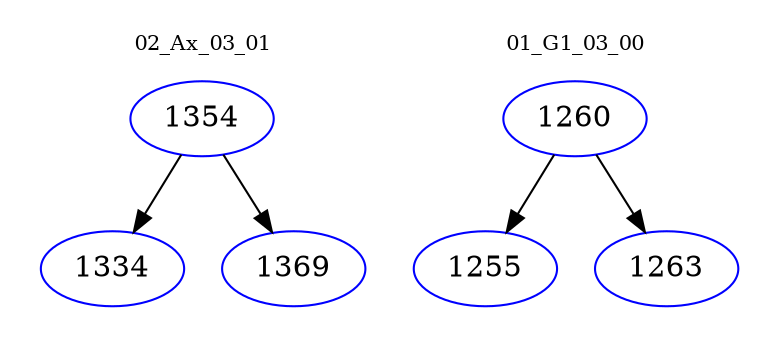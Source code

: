 digraph{
subgraph cluster_0 {
color = white
label = "02_Ax_03_01";
fontsize=10;
T0_1354 [label="1354", color="blue"]
T0_1354 -> T0_1334 [color="black"]
T0_1334 [label="1334", color="blue"]
T0_1354 -> T0_1369 [color="black"]
T0_1369 [label="1369", color="blue"]
}
subgraph cluster_1 {
color = white
label = "01_G1_03_00";
fontsize=10;
T1_1260 [label="1260", color="blue"]
T1_1260 -> T1_1255 [color="black"]
T1_1255 [label="1255", color="blue"]
T1_1260 -> T1_1263 [color="black"]
T1_1263 [label="1263", color="blue"]
}
}
